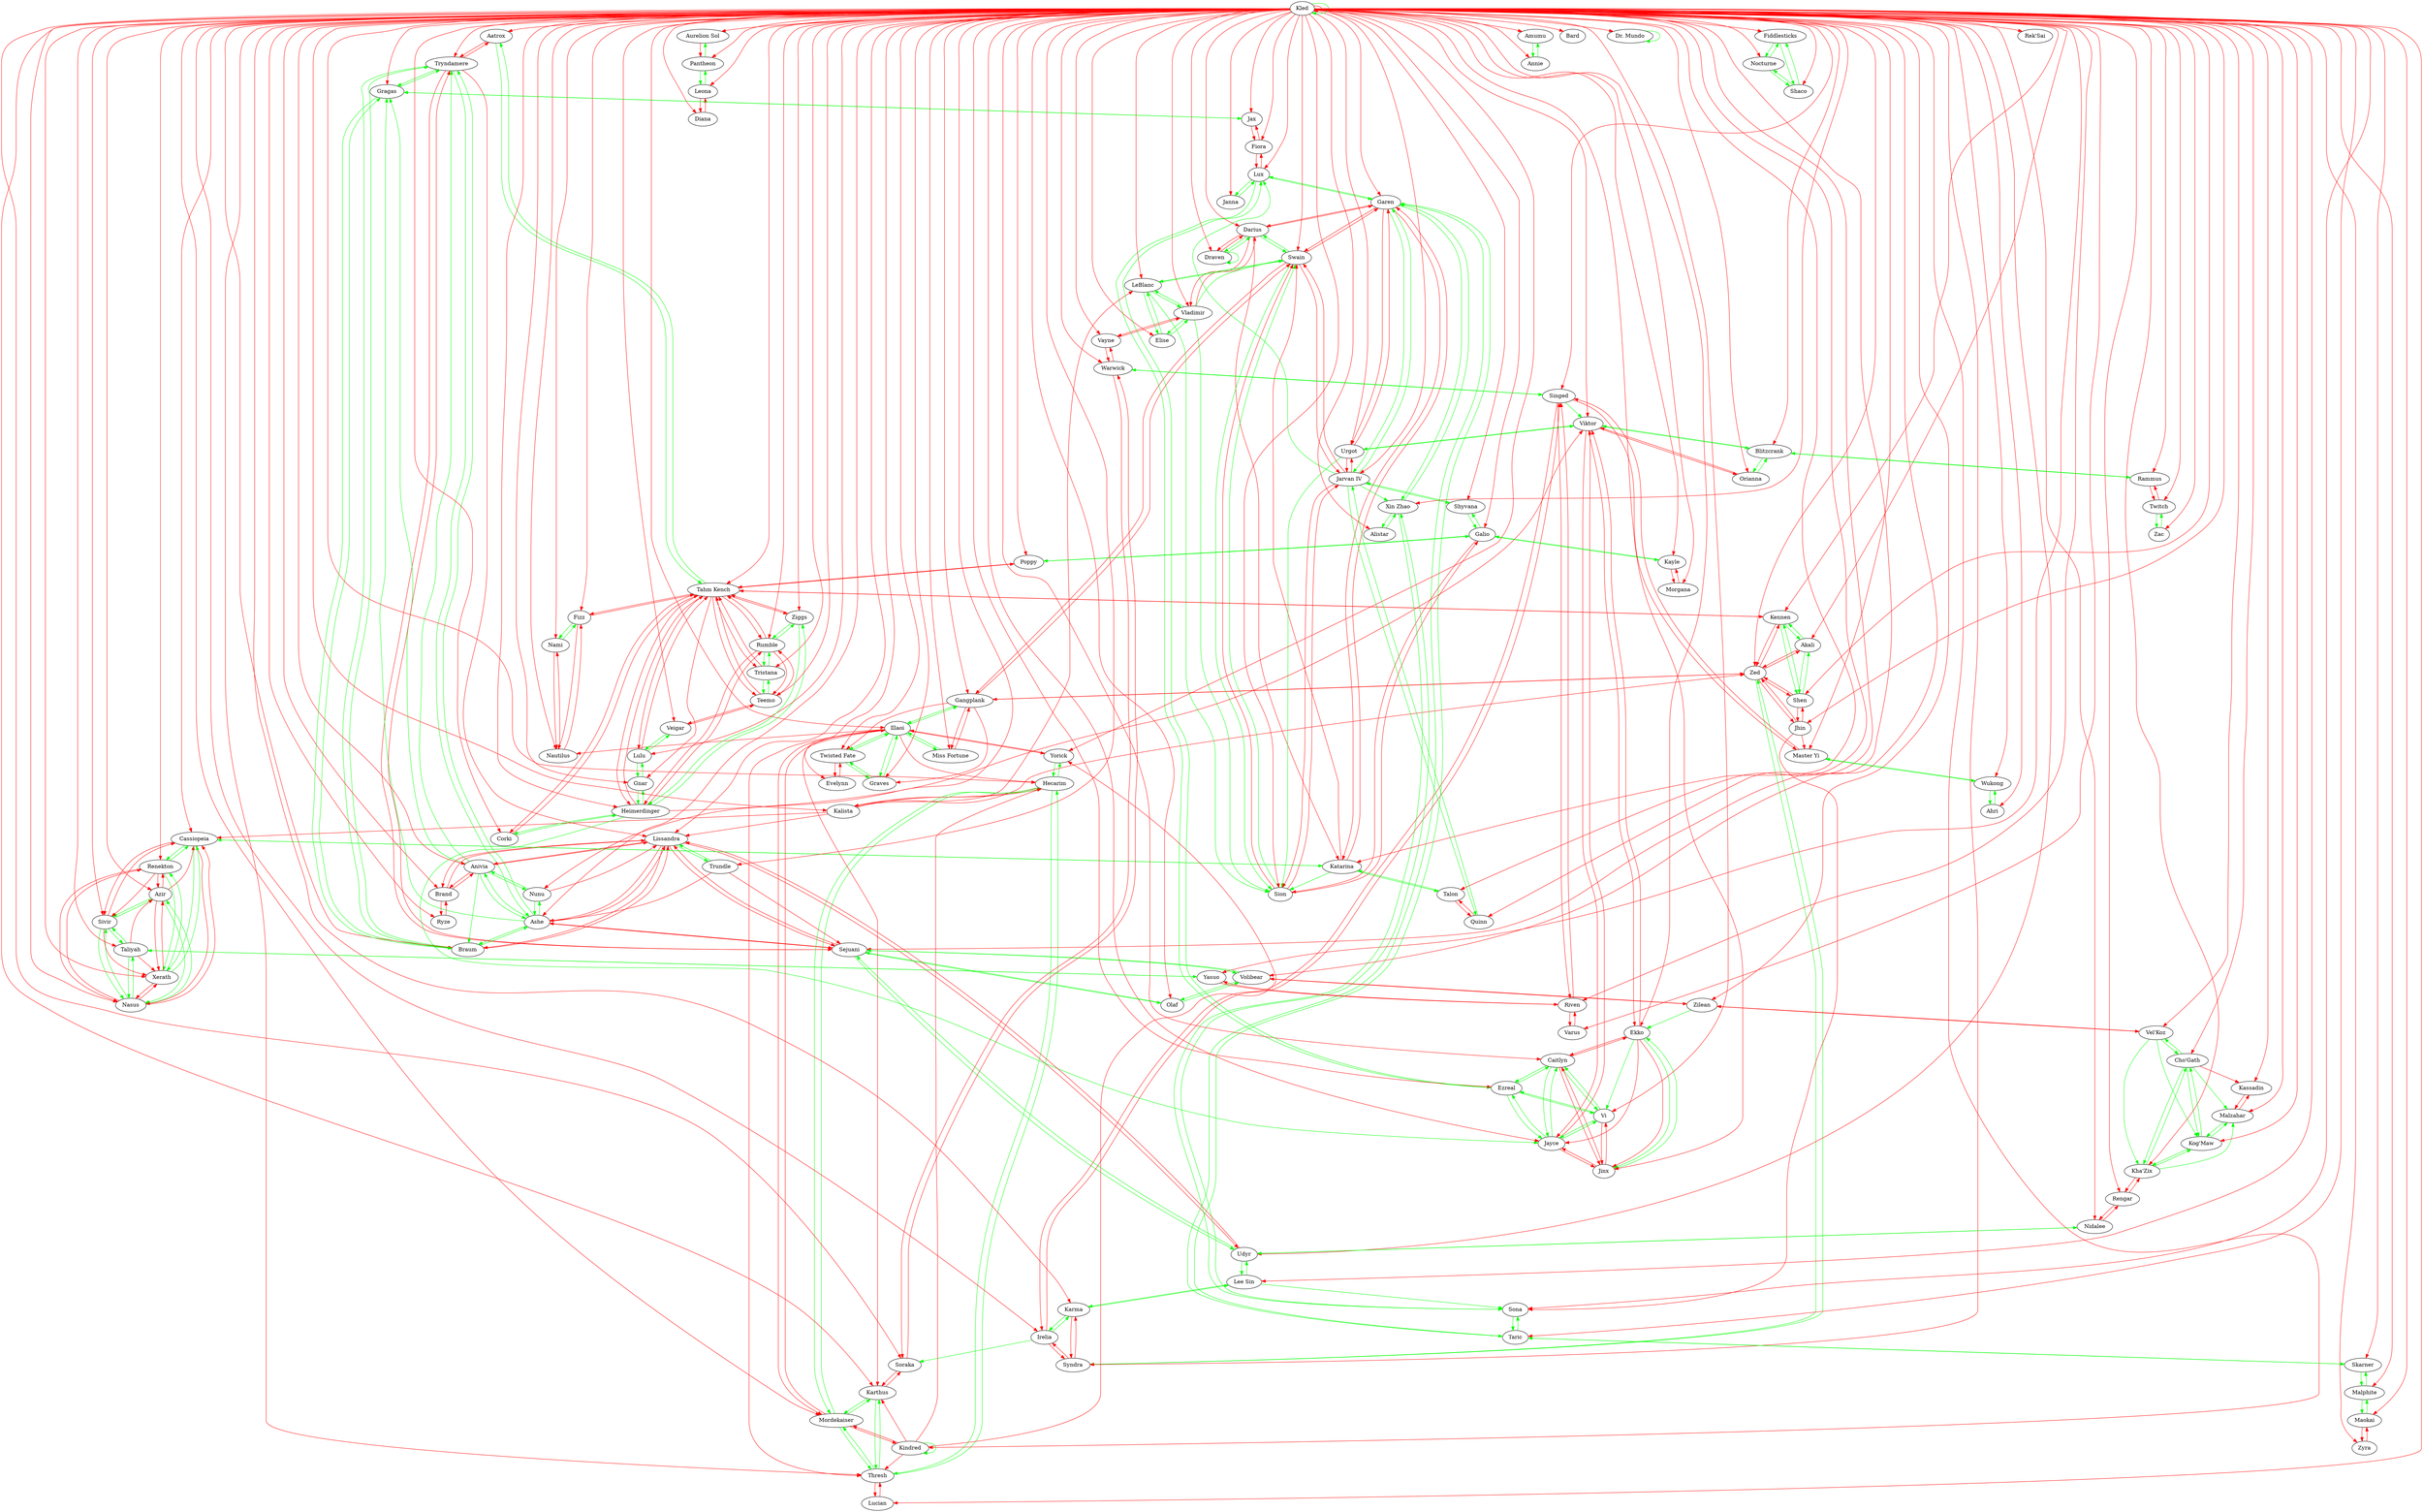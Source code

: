 digraph G {
  edge [color = red];
  Aatrox -> Tryndamere;
  Akali -> Zed
  Anivia -> Brand
  Anivia -> Lissandra
  Ashe -> Lissandra
  Ashe -> Sejuani
  "Aurelion Sol" -> Pantheon
  Azir -> Cassiopeia
  Azir -> Renekton
  Azir -> Xerath
  Brand -> Anivia
  Brand -> Lissandra
  Brand -> Ryze
  Braum -> Lissandra
  Caitlyn -> Ekko
  Caitlyn -> Jinx
  Cassiopeia -> Nasus
  Cassiopeia -> Sivir
  "Cho'Gath" -> Kassadin
  Corki -> "Tahm Kench"
  Darius -> Draven
  Darius -> Garen
  Darius -> Katarina
  Darius -> Vladimir
  Diana -> Leona
  Draven -> Darius
  Ekko -> Caitlyn
  Ekko -> Jayce
  Ekko -> Jinx
  Ekko -> Viktor
  Evelynn -> "Twisted Fate"
  Fiora -> Jax
  Fiora -> Lux
  Fizz -> Nautilus
  Fizz -> "Tahm Kench"
  Galio -> Sion
  Gangplank -> Graves
  Gangplank -> "Miss Fortune"
  Gangplank -> Swain
  Gangplank -> "Twisted Fate"
  Gangplank -> Zed
  Garen -> Darius
  Garen -> Katarina
  Garen -> Swain
  Garen -> Urgot
  Hecarim -> Kalista
  Heimerdinger -> Rumble
  Heimerdinger -> "Tahm Kench"
  Heimerdinger -> Viktor
  Illaoi -> Hecarim
  Illaoi -> Karthus
  Illaoi -> Mordekaiser
  Illaoi -> Nautilus
  Illaoi -> Thresh
  Illaoi -> Yorick
  Irelia -> Singed
  Irelia -> Syndra
  "Jarvan IV" -> Sion
  "Jarvan IV" -> Swain
  "Jarvan IV" -> Urgot
  Jax -> Fiora
  Jayce -> Jinx
  Jayce -> Viktor
  Jhin -> "Master Yi"
  Jhin -> Shen
  Jhin -> Sona
  Jhin -> Zed
  Jinx -> Caitlyn
  Jinx -> Jayce
  Jinx -> Vi
  Kalista -> Cassiopeia
  Kalista -> Hecarim
  Kalista -> LeBlanc
  Kalista -> Lissandra
  Kalista -> Zed
  Karma -> Syndra
  Karthus -> Soraka
  Kassadin -> Malzahar
  Katarina -> Garen
  Katarina -> Swain
  Kayle -> Morgana
  Kennen -> "Tahm Kench"
  Kennen -> Zed
  "Kha'Zix" -> Rengar
  Kindred -> Hecarim
  Kindred -> Karthus
  Kindred -> Mordekaiser
  Kindred -> Thresh
  Kindred -> Yorick
  Kled ->  Aatrox
  Kled ->  Ahri
  Kled ->  Akali
  Kled ->  Alistar
  Kled ->  Amumu
  Kled ->  Anivia
  Kled ->  Annie
  Kled ->  Ashe
  Kled ->  "Aurelion Sol"
  Kled ->  Azir
  Kled ->  Bard
  Kled ->  Blitzcrank
  Kled ->  Brand
  Kled ->  Braum
  Kled ->  Caitlyn
  Kled ->  Cassiopeia
  Kled ->  "Cho'Gath"
  Kled ->  Corki
  Kled ->  Darius
  Kled ->  Diana
  Kled ->  Draven
  Kled ->  "Dr. Mundo"
  Kled ->  Ekko
  Kled ->  Elise
  Kled ->  Evelynn
  Kled ->  Ezreal
  Kled ->  Fiddlesticks
  Kled ->  Fiora
  Kled ->  Fizz
  Kled ->  Galio
  Kled ->  Gangplank
  Kled ->  Garen
  Kled ->  Gnar
  Kled ->  Gragas
  Kled ->  Graves
  Kled ->  Hecarim
  Kled ->  Heimerdinger
  Kled ->  Illaoi
  Kled ->  Irelia
  Kled ->  Janna
  Kled ->  "Jarvan IV"
  Kled ->  Jax
  Kled ->  Jayce
  Kled ->  Jhin
  Kled ->  Jinx
  Kled ->  Kalista
  Kled ->  Karma
  Kled ->  Karthus
  Kled ->  Kassadin
  Kled ->  Katarina
  Kled ->  Kayle
  Kled ->  Kennen
  Kled ->  "Kha'Zix"
  Kled ->  Kindred
  Kled ->  Kled
  Kled ->  "Kog'Maw"
  Kled ->  LeBlanc
  Kled ->  "Lee Sin"
  Kled ->  Leona
  Kled ->  Lissandra
  Kled ->  Lucian
  Kled ->  Lulu
  Kled ->  Lux
  Kled ->  Malphite
  Kled ->  Malzahar
  Kled ->  Maokai
  Kled ->  "Master Yi"
  Kled ->  "Miss Fortune"
  Kled ->  Mordekaiser
  Kled ->  Morgana
  Kled ->  Nami
  Kled ->  Nasus
  Kled ->  Nautilus
  Kled ->  Nidalee
  Kled ->  Nocturne
  Kled ->  Nunu
  Kled ->  Olaf
  Kled ->  Orianna
  Kled ->  Pantheon
  Kled ->  Poppy
  Kled ->  Quinn
  Kled ->  Rammus
  Kled ->  "Rek'Sai"
  Kled ->  Renekton
  Kled ->  Rengar
  Kled ->  Riven
  Kled ->  Rumble
  Kled ->  Ryze
  Kled ->  Sejuani
  Kled ->  Shaco
  Kled ->  Shen
  Kled ->  Shyvana
  Kled ->  Singed
  Kled ->  Sion
  Kled ->  Sivir
  Kled ->  Skarner
  Kled ->  Sona
  Kled ->  Soraka
  Kled ->  Swain
  Kled ->  Syndra
  Kled ->  "Tahm Kench"
  Kled ->  Taliyah
  Kled ->  Talon
  Kled ->  Taric
  Kled ->  Teemo
  Kled ->  Thresh
  Kled ->  Tristana
  Kled ->  Trundle
  Kled ->  Tryndamere
  Kled ->  "Twisted Fate"
  Kled ->  Twitch
  Kled ->  Udyr
  Kled ->  Urgot
  Kled ->  Varus
  Kled ->  Vayne
  Kled ->  Veigar
  Kled ->  "Vel'Koz"
  Kled ->  Vi
  Kled ->  Viktor
  Kled ->  Vladimir
  Kled ->  Volibear
  Kled ->  Warwick
  Kled ->  Wukong
  Kled ->  Xerath
  Kled ->  "Xin Zhao"
  Kled ->  Yasuo
  Kled ->  Yorick
  Kled ->  Zac
  Kled ->  Zed
  Kled ->  Ziggs
  Kled ->  Zilean
  Kled ->  Zyra
  Leona -> Diana
  Lissandra -> Anivia
  Lissandra -> Ashe
  Lissandra -> Brand
  Lissandra -> Braum
  Lissandra -> Sejuani
  Lissandra -> Udyr
  Lulu -> "Tahm Kench"
  Lucian -> Thresh
  Lux -> Fiora
  Malzahar -> Kassadin
  Maokai -> Zyra
  "Master Yi" -> Singed
  "Miss Fortune" -> Gangplank
  Mordekaiser -> Illaoi
  Mordekaiser -> Kindred
  Morgana -> Kayle
  Nami -> Nautilus
  Nasus -> Cassiopeia
  Nasus -> Renekton
  Nasus -> Xerath
  Nautilus -> Fizz
  Nautilus -> Nami
  Nidalee -> Rengar
  Nunu -> Lissandra
  Orianna -> Viktor
  Poppy -> "Tahm Kench"
  Quinn -> Talon
  Rammus -> Twitch
  Renekton -> Azir
  Renekton -> Nasus
  Renekton -> Sivir
  Rengar -> "Kha'Zix"
  Rengar -> Nidalee
  Riven -> Singed
  Riven -> Varus
  Riven -> Yasuo
  Rumble -> Heimerdinger
  Rumble -> "Tahm Kench"
  Rumble -> Teemo
  Ryze -> Brand
  Sejuani -> Ashe
  Sejuani -> Lissandra
  Sejuani -> Tryndamere
  Shen -> Jhin
  Shen -> Zed
  Singed -> Irelia
  Singed -> "Master Yi"
  Singed -> Riven
  Sion -> Galio
  Sion -> "Jarvan IV"
  Sion -> Swain
  Sivir -> Cassiopeia
  Sivir -> Xerath
  Soraka -> Karthus
  Soraka -> Warwick
  Swain -> Gangplank
  Swain -> Garen
  Swain -> "Jarvan IV"
  Syndra -> Irelia
  Syndra -> Karma
  "Tahm Kench" -> Corki
  "Tahm Kench" -> Fizz
  "Tahm Kench" -> Gnar
  "Tahm Kench" -> Heimerdinger
  "Tahm Kench" -> Kennen
  "Tahm Kench" -> Lulu
  "Tahm Kench" -> Poppy
  "Tahm Kench" -> Rumble
  "Tahm Kench" -> Teemo
  "Tahm Kench" -> Tristana
  "Tahm Kench" -> Ziggs
  Taliyah -> Azir
  Taliyah -> Xerath
  Talon -> Quinn
  Teemo -> Rumble
  Teemo -> "Tahm Kench"
  Teemo -> Veigar
  Thresh -> Lucian
  Tristana -> "Tahm Kench"
  Trundle -> Ashe
  Trundle -> Sejuani
  Tryndamere -> Aatrox
  Tryndamere -> Lissandra
  Tryndamere -> Sejuani
  "Twisted Fate" -> Evelynn
  Twitch -> Rammus
  Udyr -> Lissandra
  Urgot -> Garen
  Urgot -> "Jarvan IV"
  Varus -> Riven
  Vayne -> Vladimir
  Vayne -> Warwick
  Veigar -> Teemo
  "Vel'Koz" -> Zilean
  Vi -> Jinx
  Viktor -> Ekko
  Viktor -> Jayce
  Viktor -> Orianna
  Vladimir -> Darius
  Vladimir -> Vayne
  Volibear -> Zilean
  Warwick -> Soraka
  Warwick -> Vayne
  Xerath -> Azir
  Xerath -> Nasus
  Yasuo -> Riven
  Yorick -> Illaoi
  Zed -> Akali
  Zed -> Gangplank
  Zed -> Jhin
  Zed -> Kennen
  Zed -> Shen
  Ziggs -> "Tahm Kench"
  Zilean -> "Vel'Koz"
  Zilean -> Volibear
  Zyra -> Maokai

  edge [color = green];
  Aatrox -> "Tahm Kench"
  Ahri -> Wukong
  Akali -> Kennen
  Akali -> Shen
  Alistar -> "Xin Zhao"
  Amumu -> Annie
  Anivia -> Ashe
  Anivia -> Braum
  Anivia -> Gragas
  Anivia -> Nunu
  Anivia -> Tryndamere
  Annie -> Amumu
  Ashe -> Anivia
  Ashe -> Braum
  Ashe -> Gragas
  Ashe -> Nunu
  Ashe -> Tryndamere
  Azir -> Nasus
  Azir -> Sivir
  Blitzcrank -> Orianna
  Blitzcrank -> Rammus
  Blitzcrank -> Viktor
  Braum -> Ashe
  Braum -> Gragas
  Braum -> Tryndamere
  Caitlyn -> Ezreal
  Caitlyn -> Jayce
  Caitlyn -> Vi
  Cassiopeia -> Katarina
  Cassiopeia -> Renekton
  Cassiopeia -> Xerath
  "Cho'Gath" -> "Kha'Zix"
  "Cho'Gath" -> "Kog'Maw"
  "Cho'Gath" -> "Malzahar"
  "Cho'Gath" -> "Vel'Koz"
  Corki -> Heimerdinger
  Darius -> Draven
  Darius -> Swain
  "Dr. Mundo" -> "Dr. Mundo"
  Draven -> Darius
  Draven -> Draven
  Ekko -> Jinx
  Ekko -> Vi
  Elise -> LeBlanc
  Elise -> Vladimir
  Ezreal -> Caitlyn
  Ezreal -> Jayce
  Ezreal -> Lux
  Ezreal -> Vi
  Fiddlesticks -> Shaco
  Fiddlesticks -> Nocturne
  Fizz -> Nami
  Galio -> Kayle
  Galio -> Poppy
  Galio -> Shyvana
  Gangplank -> Illaoi
  Garen -> "Jarvan IV"
  Garen -> Lux
  Garen -> Taric
  Garen -> "Xin Zhao"
  Gnar -> Heimerdinger
  Gnar -> Lulu
  Gragas -> Braum
  Gragas -> Jax
  Gragas -> Tryndamere
  Graves -> Illaoi
  Graves -> "Twisted Fate"
  Hecarim -> Mordekaiser
  Hecarim -> Thresh
  Hecarim -> Yorick
  Heimerdinger -> Corki
  Heimerdinger -> Gnar
  Heimerdinger -> Jayce
  Heimerdinger -> Ziggs
  Illaoi -> Gangplank
  Illaoi -> Graves
  Illaoi -> "Miss Fortune"
  Illaoi -> "Twisted Fate"
  Irelia -> Karma
  Irelia -> Soraka
  Janna -> Lux
  "Jarvan IV" -> Garen
  "Jarvan IV" -> Lux
  "Jarvan IV" -> Quinn
  "Jarvan IV" -> Shyvana
  "Jarvan IV" -> "Xin Zhao"
  Jax -> Gragas
  Jayce -> Caitlyn
  Jayce -> Ezreal
  Jayce -> Vi
  Jinx -> Ekko
  Karma -> Irelia
  Karma -> "Lee Sin"
  Karthus -> Mordekaiser
  Karthus -> Thresh
  Katarina -> Cassiopeia
  Katarina -> Sion
  Katarina -> Talon
  Kayle -> Galio
  Kennen -> Akali
  Kennen -> Shen
  "Kha'Zix" -> "Cho'Gath"
  "Kha'Zix" -> "Kog'Maw"
  "Kha'Zix" -> Malzahar
  Kindred -> Kindred
  Kled -> Kled
  "Kog'Maw" -> "Cho'Gath"
  "Kog'Maw" -> "Kha'Zix"
  "Kog'Maw" -> Malzahar
  LeBlanc -> Elise
  LeBlanc -> Sion
  LeBlanc -> Swain
  LeBlanc -> Vladimir
  "Lee Sin" -> Karma
  "Lee Sin" -> Sona
  "Lee Sin" -> Udyr
  Leona -> Pantheon
  Lissandra -> Trundle
  Lulu -> Gnar
  Lulu -> Veigar
  Lux -> Ezreal
  Lux -> Garen
  Lux -> Janna
  Malzahar -> "Kog'Maw"
  Malphite -> Maokai
  Malphite -> Skarner
  Maokai -> Malphite
  "Master Yi" -> Wukong
  "Miss Fortune" -> Illaoi
  Mordekaiser -> Hecarim
  Mordekaiser -> Karthus
  Mordekaiser -> Thresh
  Nami -> Fizz
  Nasus -> Azir
  Nasus -> Sivir
  Nasus -> Taliyah
  Nidalee -> Udyr
  Nocturne -> Fiddlesticks
  Nocturne -> Shaco
  Nunu -> Anivia
  Nunu -> Ashe
  Olaf -> Sejuani
  Olaf -> Volibear
  Orianna -> Blitzcrank
  Pantheon -> "Aurelion Sol"
  Pantheon -> Leona
  Poppy -> Galio
  Quinn -> "Jarvan IV"
  Rammus -> Blitzcrank
  Renekton -> Cassiopeia
  Renekton -> Xerath
  Rumble -> Tristana
  Rumble -> Ziggs
  Sejuani -> Olaf
  Sejuani -> Udyr
  Sejuani -> Volibear
  Shaco -> Fiddlesticks
  Shaco -> Nocturne
  Shen -> Akali
  Shen -> Kennen
  Shyvana -> Galio
  Shyvana -> "Jarvan IV"
  Singed -> Viktor
  Singed -> Warwick
  Sion -> Swain
  Sivir -> Azir
  Sivir -> Nasus
  Sivir -> Taliyah
  Skarner -> Malphite
  Skarner -> Taric
  Sona -> Taric
  Sona -> "Xin Zhao"
  Swain -> Darius
  Swain -> LeBlanc
  Swain -> Sion
  Syndra -> Zed
  "Tahm Kench" -> Aatrox
  Taliyah -> Sivir
  Taliyah -> Nasus
  Taliyah -> Yasuo
  Talon -> Katarina
  Taric -> Garen
  Taric -> Skarner
  Taric -> Sona
  Teemo -> Tristana
  Thresh -> Hecarim
  Thresh -> Karthus
  Thresh -> Mordekaiser
  Tristana -> Rumble
  Tristana -> Teemo
  Trundle -> Lissandra
  Tryndamere -> Ashe
  Tryndamere -> Braum
  Tryndamere -> Gragas
  "Twisted Fate" -> Graves
  "Twisted Fate" -> Illaoi
  Twitch -> Zac
  Udyr -> "Lee Sin"
  Udyr -> Nidalee
  Udyr -> Sejuani
  Urgot -> Sion
  Urgot -> Viktor
  Veigar -> Lulu
  "Vel'Koz" -> "Cho'Gath"
  "Vel'Koz" -> "Kha'Zix"
  "Vel'Koz" -> "Kog'Maw"
  Vi -> Caitlyn
  Vi -> Ezreal
  Vi -> Jayce
  Viktor -> Blitzcrank
  Viktor -> Urgot
  Vladimir -> Elise
  Vladimir -> LeBlanc
  Vladimir -> Sion
  Vladimir -> Swain
  Volibear -> Olaf
  Volibear -> Sejuani
  Warwick -> Singed
  Wukong -> Ahri
  Wukong -> "Master Yi"
  Xerath -> Cassiopeia
  Xerath -> Renekton
  "Xin Zhao" -> Alistar
  "Xin Zhao" -> Garen
  "Xin Zhao" -> Sona
  Yasuo -> Taliyah
  Yorick -> Hecarim
  Zac -> Twitch
  Zed -> Syndra
  Ziggs -> Heimerdinger
  Ziggs -> Rumble
  Zilean -> Ekko
}
